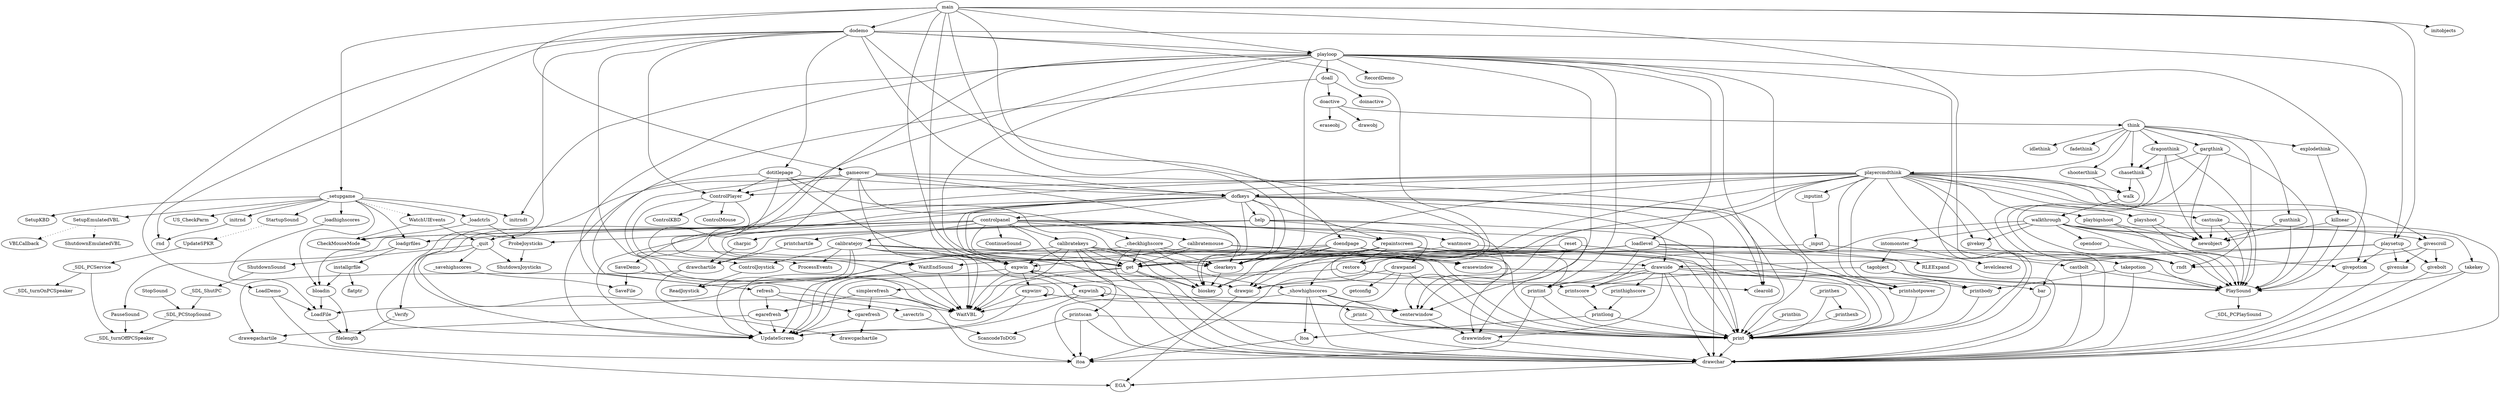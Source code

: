 digraph callgraph {
"CheckMouseMode" [];
"ContinueSound" [];
"ControlJoystick" [];
"ControlKBD" [];
"ControlMouse" [];
"ControlPlayer" [];
"EGA" [];
"LoadDemo" [];
"LoadFile" [];
"PauseSound" [];
"PlaySound" [];
"ProbeJoysticks" [];
"ProcessEvents" [];
"RLEExpand" [];
"ReadJoystick" [];
"RecordDemo" [];
"SaveDemo" [];
"SaveFile" [];
"ScancodeToDOS" [];
"SetupEmulatedVBL" [];
"SetupKBD" [];
"ShutdownEmulatedVBL" [];
"ShutdownJoysticks" [];
"ShutdownSound" [];
"StartupSound" [];
"StopSound" [];
"US_CheckParm" [];
"UpdateSPKR" [];
"UpdateScreen" [];
"VBLCallback" [];
"WaitEndSound" [];
"WaitVBL" [];
"WatchUIEvents" [];
"_SDL_PCPlaySound" [];
"_SDL_PCService" [];
"_SDL_PCStopSound" [];
"_SDL_ShutPC" [];
"_SDL_turnOffPCSpeaker" [];
"_SDL_turnOnPCSpeaker" [];
"_Verify" [];
"_checkhighscore" [];
"_input" [];
"_inputint" [];
"_loadctrls" [];
"_loadhighscores" [];
"_printbin" [];
"_printc" [];
"_printhex" [];
"_printhexb" [];
"_quit" [];
"_savectrls" [];
"_savehighscores" [];
"_setupgame" [];
"_showhighscores" [];
"bar" [];
"bioskey" [];
"bloadin" [];
"calibratejoy" [];
"calibratekeys" [];
"calibratemouse" [];
"castbolt" [];
"castnuke" [];
"centerwindow" [];
"cgarefresh" [];
"charpic" [];
"chasethink" [];
"clearkeys" [];
"clearold" [];
"controlpanel" [];
"doactive" [];
"doall" [];
"dodemo" [];
"doendpage" [];
"dofkeys" [];
"doinactive" [];
"dotitlepage" [];
"dragonthink" [];
"drawcgachartile" [];
"drawchar" [];
"drawchartile" [];
"drawegachartile" [];
"drawobj" [];
"drawpanel" [];
"drawpic" [];
"drawside" [];
"drawwindow" [];
"egarefresh" [];
"eraseobj" [];
"erasewindow" [];
"explodethink" [];
"expwin" [];
"expwinh" [];
"expwinv" [];
"fadethink" [];
"filelength" [];
"flatptr" [];
"gameover" [];
"gargthink" [];
"get" [];
"getconfig" [];
"givebolt" [];
"givekey" [];
"givenuke" [];
"givepotion" [];
"givescroll" [];
"gunthink" [];
"help" [];
"idlethink" [];
"initobjects" [];
"initrnd" [];
"initrndt" [];
"installgrfile" [];
"intomonster" [];
"itoa" [];
"killnear" [];
"levelcleared" [];
"loadgrfiles" [];
"loadlevel" [];
"ltoa" [];
"main" [];
"newobject" [];
"opendoor" [];
"playbigshoot" [];
"playercmdthink" [];
"playloop" [];
"playsetup" [];
"playshoot" [];
"print" [];
"printbody" [];
"printchartile" [];
"printhighscore" [];
"printint" [];
"printlong" [];
"printscan" [];
"printscore" [];
"printshotpower" [];
"refresh" [];
"repaintscreen" [];
"reset" [];
"restore" [];
"rnd" [];
"rndt" [];
"shooterthink" [];
"simplerefresh" [];
"tagobject" [];
"takekey" [];
"takepotion" [];
"think" [];
"walk" [];
"walkthrough" [];
"wantmore" [];
"ControlJoystick" -> "ReadJoystick" [style=solid];
"ControlPlayer" -> "ControlJoystick" [style=solid];
"ControlPlayer" -> "ControlKBD" [style=solid];
"ControlPlayer" -> "ControlMouse" [style=solid];
"ControlPlayer" -> "ProcessEvents" [style=solid];
"LoadDemo" -> "LoadFile" [style=solid];
"LoadDemo" -> "itoa" [style=solid];
"LoadFile" -> "filelength" [style=solid];
"PauseSound" -> "_SDL_turnOffPCSpeaker" [style=solid];
"PlaySound" -> "_SDL_PCPlaySound" [style=solid];
"ProbeJoysticks" -> "ShutdownJoysticks" [style=solid];
"SaveDemo" -> "SaveFile" [style=solid];
"SaveDemo" -> "itoa" [style=solid];
"SetupEmulatedVBL" -> "ShutdownEmulatedVBL" [style=dotted];
"SetupEmulatedVBL" -> "VBLCallback" [style=dotted];
"ShutdownSound" -> "_SDL_ShutPC" [style=solid];
"StartupSound" -> "UpdateSPKR" [style=dotted];
"StopSound" -> "_SDL_PCStopSound" [style=solid];
"UpdateSPKR" -> "_SDL_PCService" [style=solid];
"WaitEndSound" -> "UpdateScreen" [style=solid];
"WaitEndSound" -> "WaitVBL" [style=solid];
"WatchUIEvents" -> "CheckMouseMode" [style=solid];
"WatchUIEvents" -> "_quit" [style=solid];
"_SDL_PCService" -> "_SDL_turnOffPCSpeaker" [style=solid];
"_SDL_PCService" -> "_SDL_turnOnPCSpeaker" [style=solid];
"_SDL_PCStopSound" -> "_SDL_turnOffPCSpeaker" [style=solid];
"_SDL_ShutPC" -> "_SDL_PCStopSound" [style=solid];
"_Verify" -> "filelength" [style=solid];
"_checkhighscore" -> "PlaySound" [style=solid];
"_checkhighscore" -> "UpdateScreen" [style=solid];
"_checkhighscore" -> "_showhighscores" [style=solid];
"_checkhighscore" -> "clearkeys" [style=solid];
"_checkhighscore" -> "drawchar" [style=solid];
"_checkhighscore" -> "get" [style=solid];
"_input" -> "drawchar" [style=solid];
"_input" -> "get" [style=solid];
"_inputint" -> "_input" [style=solid];
"_loadctrls" -> "CheckMouseMode" [style=solid];
"_loadctrls" -> "ProbeJoysticks" [style=solid];
"_loadhighscores" -> "LoadFile" [style=solid];
"_printbin" -> "print" [style=solid];
"_printc" -> "print" [style=solid];
"_printhex" -> "_printhexb" [style=solid];
"_printhex" -> "print" [style=solid];
"_printhexb" -> "print" [style=solid];
"_quit" -> "ShutdownJoysticks" [style=solid];
"_quit" -> "ShutdownSound" [style=solid];
"_quit" -> "_savectrls" [style=solid];
"_quit" -> "_savehighscores" [style=solid];
"_savectrls" -> "ScancodeToDOS" [style=solid];
"_savehighscores" -> "SaveFile" [style=solid];
"_setupgame" -> "SetupEmulatedVBL" [style=solid];
"_setupgame" -> "SetupKBD" [style=solid];
"_setupgame" -> "StartupSound" [style=solid];
"_setupgame" -> "US_CheckParm" [style=solid];
"_setupgame" -> "WatchUIEvents" [style=dotted];
"_setupgame" -> "_loadctrls" [style=solid];
"_setupgame" -> "_loadhighscores" [style=solid];
"_setupgame" -> "bloadin" [style=solid];
"_setupgame" -> "initrnd" [style=solid];
"_setupgame" -> "initrndt" [style=solid];
"_setupgame" -> "loadgrfiles" [style=solid];
"_showhighscores" -> "_printc" [style=solid];
"_showhighscores" -> "centerwindow" [style=solid];
"_showhighscores" -> "drawchar" [style=solid];
"_showhighscores" -> "itoa" [style=solid];
"_showhighscores" -> "ltoa" [style=solid];
"_showhighscores" -> "print" [style=solid];
"bar" -> "drawchar" [style=solid];
"bloadin" -> "LoadFile" [style=solid];
"bloadin" -> "filelength" [style=solid];
"calibratejoy" -> "ControlJoystick" [style=solid];
"calibratejoy" -> "ProcessEvents" [style=solid];
"calibratejoy" -> "ReadJoystick" [style=solid];
"calibratejoy" -> "UpdateScreen" [style=solid];
"calibratejoy" -> "WaitVBL" [style=solid];
"calibratejoy" -> "clearkeys" [style=solid];
"calibratejoy" -> "drawchar" [style=solid];
"calibratejoy" -> "erasewindow" [style=solid];
"calibratejoy" -> "expwin" [style=solid];
"calibratejoy" -> "print" [style=solid];
"calibratekeys" -> "UpdateScreen" [style=solid];
"calibratekeys" -> "WaitVBL" [style=solid];
"calibratekeys" -> "bioskey" [style=solid];
"calibratekeys" -> "clearkeys" [style=solid];
"calibratekeys" -> "drawchar" [style=solid];
"calibratekeys" -> "erasewindow" [style=solid];
"calibratekeys" -> "expwin" [style=solid];
"calibratekeys" -> "get" [style=solid];
"calibratekeys" -> "print" [style=solid];
"calibratekeys" -> "printscan" [style=solid];
"calibratemouse" -> "erasewindow" [style=solid];
"calibratemouse" -> "expwin" [style=solid];
"calibratemouse" -> "get" [style=solid];
"calibratemouse" -> "print" [style=solid];
"castbolt" -> "PlaySound" [style=solid];
"castbolt" -> "drawchar" [style=solid];
"castnuke" -> "PlaySound" [style=solid];
"castnuke" -> "drawchar" [style=solid];
"castnuke" -> "newobject" [style=solid];
"centerwindow" -> "drawwindow" [style=solid];
"cgarefresh" -> "UpdateScreen" [style=solid];
"cgarefresh" -> "drawcgachartile" [style=solid];
"charpic" -> "drawchartile" [style=solid];
"chasethink" -> "rndt" [style=solid];
"chasethink" -> "walk" [style=solid];
"clearkeys" -> "bioskey" [style=solid];
"controlpanel" -> "CheckMouseMode" [style=solid];
"controlpanel" -> "ContinueSound" [style=solid];
"controlpanel" -> "PauseSound" [style=solid];
"controlpanel" -> "ProbeJoysticks" [style=solid];
"controlpanel" -> "calibratejoy" [style=solid];
"controlpanel" -> "calibratekeys" [style=solid];
"controlpanel" -> "calibratemouse" [style=solid];
"controlpanel" -> "clearkeys" [style=solid];
"controlpanel" -> "drawchar" [style=solid];
"controlpanel" -> "drawpanel" [style=solid];
"controlpanel" -> "drawwindow" [style=solid];
"controlpanel" -> "get" [style=solid];
"controlpanel" -> "loadgrfiles" [style=solid];
"controlpanel" -> "repaintscreen" [style=solid];
"doactive" -> "drawobj" [style=solid];
"doactive" -> "eraseobj" [style=solid];
"doactive" -> "think" [style=solid];
"doall" -> "doactive" [style=solid];
"doall" -> "doinactive" [style=solid];
"doall" -> "refresh" [style=solid];
"dodemo" -> "ControlPlayer" [style=solid];
"dodemo" -> "LoadDemo" [style=solid];
"dodemo" -> "UpdateScreen" [style=solid];
"dodemo" -> "WaitVBL" [style=solid];
"dodemo" -> "_showhighscores" [style=solid];
"dodemo" -> "bioskey" [style=solid];
"dodemo" -> "dofkeys" [style=solid];
"dodemo" -> "dotitlepage" [style=solid];
"dodemo" -> "playloop" [style=solid];
"dodemo" -> "playsetup" [style=solid];
"dodemo" -> "rnd" [style=solid];
"doendpage" -> "PlaySound" [style=solid];
"doendpage" -> "WaitEndSound" [style=solid];
"doendpage" -> "clearkeys" [style=solid];
"doendpage" -> "drawpic" [style=solid];
"doendpage" -> "drawwindow" [style=solid];
"doendpage" -> "get" [style=solid];
"doendpage" -> "print" [style=solid];
"dofkeys" -> "_Verify" [style=solid];
"dofkeys" -> "_quit" [style=solid];
"dofkeys" -> "bioskey" [style=solid];
"dofkeys" -> "clearkeys" [style=solid];
"dofkeys" -> "clearold" [style=solid];
"dofkeys" -> "controlpanel" [style=solid];
"dofkeys" -> "drawchar" [style=solid];
"dofkeys" -> "drawside" [style=solid];
"dofkeys" -> "expwin" [style=solid];
"dofkeys" -> "get" [style=solid];
"dofkeys" -> "help" [style=solid];
"dofkeys" -> "print" [style=solid];
"dofkeys" -> "repaintscreen" [style=solid];
"dotitlepage" -> "ControlPlayer" [style=solid];
"dotitlepage" -> "UpdateScreen" [style=solid];
"dotitlepage" -> "WaitVBL" [style=solid];
"dotitlepage" -> "bioskey" [style=solid];
"dotitlepage" -> "dofkeys" [style=solid];
"dotitlepage" -> "drawpic" [style=solid];
"dragonthink" -> "PlaySound" [style=solid];
"dragonthink" -> "chasethink" [style=solid];
"dragonthink" -> "newobject" [style=solid];
"dragonthink" -> "rndt" [style=solid];
"drawchar" -> "EGA" [style=solid];
"drawchartile" -> "drawcgachartile" [style=solid];
"drawchartile" -> "drawegachartile" [style=solid];
"drawegachartile" -> "EGA" [style=solid];
"drawpanel" -> "drawchar" [style=solid];
"drawpanel" -> "drawpic" [style=solid];
"drawpanel" -> "getconfig" [style=solid];
"drawpanel" -> "print" [style=solid];
"drawpic" -> "EGA" [style=solid];
"drawside" -> "drawchar" [style=solid];
"drawside" -> "drawpic" [style=solid];
"drawside" -> "drawwindow" [style=solid];
"drawside" -> "print" [style=solid];
"drawside" -> "printbody" [style=solid];
"drawside" -> "printhighscore" [style=solid];
"drawside" -> "printint" [style=solid];
"drawside" -> "printscore" [style=solid];
"drawside" -> "printshotpower" [style=solid];
"drawwindow" -> "drawchar" [style=solid];
"egarefresh" -> "UpdateScreen" [style=solid];
"egarefresh" -> "drawegachartile" [style=solid];
"erasewindow" -> "bar" [style=solid];
"explodethink" -> "killnear" [style=solid];
"expwin" -> "UpdateScreen" [style=solid];
"expwin" -> "WaitVBL" [style=solid];
"expwin" -> "centerwindow" [style=solid];
"expwin" -> "expwin" [style=solid];
"expwin" -> "expwinh" [style=solid];
"expwin" -> "expwinv" [style=solid];
"expwinh" -> "UpdateScreen" [style=solid];
"expwinh" -> "WaitVBL" [style=solid];
"expwinh" -> "centerwindow" [style=solid];
"expwinh" -> "expwinh" [style=solid];
"expwinv" -> "UpdateScreen" [style=solid];
"expwinv" -> "WaitVBL" [style=solid];
"expwinv" -> "centerwindow" [style=solid];
"expwinv" -> "expwinv" [style=solid];
"gameover" -> "ControlPlayer" [style=solid];
"gameover" -> "UpdateScreen" [style=solid];
"gameover" -> "WaitEndSound" [style=solid];
"gameover" -> "WaitVBL" [style=solid];
"gameover" -> "_checkhighscore" [style=solid];
"gameover" -> "bioskey" [style=solid];
"gameover" -> "dofkeys" [style=solid];
"gameover" -> "expwin" [style=solid];
"gameover" -> "print" [style=solid];
"gargthink" -> "PlaySound" [style=solid];
"gargthink" -> "chasethink" [style=solid];
"gargthink" -> "newobject" [style=solid];
"gargthink" -> "rndt" [style=solid];
"get" -> "UpdateScreen" [style=solid];
"get" -> "WaitVBL" [style=solid];
"get" -> "bioskey" [style=solid];
"get" -> "drawchar" [style=solid];
"givebolt" -> "drawchar" [style=solid];
"givekey" -> "drawchar" [style=solid];
"givenuke" -> "drawchar" [style=solid];
"givepotion" -> "drawchar" [style=solid];
"givescroll" -> "givebolt" [style=solid];
"givescroll" -> "givenuke" [style=solid];
"givescroll" -> "rndt" [style=solid];
"gunthink" -> "PlaySound" [style=solid];
"gunthink" -> "newobject" [style=solid];
"help" -> "centerwindow" [style=solid];
"help" -> "charpic" [style=solid];
"help" -> "drawchartile" [style=solid];
"help" -> "print" [style=solid];
"help" -> "printchartile" [style=solid];
"help" -> "wantmore" [style=solid];
"initrnd" -> "rnd" [style=solid];
"installgrfile" -> "bloadin" [style=solid];
"installgrfile" -> "flatptr" [style=solid];
"intomonster" -> "levelcleared" [style=solid];
"intomonster" -> "tagobject" [style=solid];
"killnear" -> "PlaySound" [style=solid];
"killnear" -> "newobject" [style=solid];
"loadgrfiles" -> "bloadin" [style=solid];
"loadgrfiles" -> "installgrfile" [style=solid];
"loadlevel" -> "LoadFile" [style=solid];
"loadlevel" -> "RLEExpand" [style=solid];
"loadlevel" -> "itoa" [style=solid];
"loadlevel" -> "print" [style=solid];
"loadlevel" -> "printint" [style=solid];
"loadlevel" -> "restore" [style=solid];
"loadlevel" -> "rndt" [style=solid];
"ltoa" -> "itoa" [style=solid];
"main" -> "_setupgame" [style=solid];
"main" -> "clearkeys" [style=solid];
"main" -> "dodemo" [style=solid];
"main" -> "doendpage" [style=solid];
"main" -> "expwin" [style=solid];
"main" -> "gameover" [style=solid];
"main" -> "get" [style=solid];
"main" -> "initobjects" [style=solid];
"main" -> "playloop" [style=solid];
"main" -> "playsetup" [style=solid];
"main" -> "print" [style=solid];
"opendoor" -> "PlaySound" [style=solid];
"playbigshoot" -> "PlaySound" [style=solid];
"playbigshoot" -> "newobject" [style=solid];
"playercmdthink" -> "ControlPlayer" [style=solid];
"playercmdthink" -> "PlaySound" [style=solid];
"playercmdthink" -> "UpdateScreen" [style=solid];
"playercmdthink" -> "WaitVBL" [style=solid];
"playercmdthink" -> "_inputint" [style=solid];
"playercmdthink" -> "bioskey" [style=solid];
"playercmdthink" -> "castbolt" [style=solid];
"playercmdthink" -> "castnuke" [style=solid];
"playercmdthink" -> "centerwindow" [style=solid];
"playercmdthink" -> "clearkeys" [style=solid];
"playercmdthink" -> "dofkeys" [style=solid];
"playercmdthink" -> "givekey" [style=solid];
"playercmdthink" -> "givepotion" [style=solid];
"playercmdthink" -> "givescroll" [style=solid];
"playercmdthink" -> "playbigshoot" [style=solid];
"playercmdthink" -> "playshoot" [style=solid];
"playercmdthink" -> "print" [style=solid];
"playercmdthink" -> "printshotpower" [style=solid];
"playercmdthink" -> "restore" [style=solid];
"playercmdthink" -> "takepotion" [style=solid];
"playercmdthink" -> "walk" [style=solid];
"playloop" -> "PlaySound" [style=solid];
"playloop" -> "RecordDemo" [style=solid];
"playloop" -> "SaveDemo" [style=solid];
"playloop" -> "WaitEndSound" [style=solid];
"playloop" -> "centerwindow" [style=solid];
"playloop" -> "clearkeys" [style=solid];
"playloop" -> "clearold" [style=solid];
"playloop" -> "doall" [style=solid];
"playloop" -> "get" [style=solid];
"playloop" -> "initrndt" [style=solid];
"playloop" -> "loadlevel" [style=solid];
"playloop" -> "print" [style=solid];
"playloop" -> "printint" [style=solid];
"playloop" -> "printshotpower" [style=solid];
"playloop" -> "refresh" [style=solid];
"playsetup" -> "bar" [style=solid];
"playsetup" -> "drawside" [style=solid];
"playsetup" -> "givebolt" [style=solid];
"playsetup" -> "givenuke" [style=solid];
"playsetup" -> "givepotion" [style=solid];
"playshoot" -> "PlaySound" [style=solid];
"playshoot" -> "newobject" [style=solid];
"print" -> "drawchar" [style=solid];
"printbody" -> "print" [style=solid];
"printchartile" -> "drawchartile" [style=solid];
"printhighscore" -> "printlong" [style=solid];
"printint" -> "itoa" [style=solid];
"printint" -> "print" [style=solid];
"printlong" -> "ltoa" [style=solid];
"printlong" -> "print" [style=solid];
"printscan" -> "ScancodeToDOS" [style=solid];
"printscan" -> "drawchar" [style=solid];
"printscan" -> "itoa" [style=solid];
"printscan" -> "print" [style=solid];
"printscore" -> "printlong" [style=solid];
"printshotpower" -> "print" [style=solid];
"refresh" -> "WaitVBL" [style=solid];
"refresh" -> "cgarefresh" [style=solid];
"refresh" -> "egarefresh" [style=solid];
"repaintscreen" -> "clearkeys" [style=solid];
"repaintscreen" -> "drawpic" [style=solid];
"repaintscreen" -> "drawside" [style=solid];
"repaintscreen" -> "get" [style=solid];
"repaintscreen" -> "print" [style=solid];
"repaintscreen" -> "printint" [style=solid];
"repaintscreen" -> "printscore" [style=solid];
"repaintscreen" -> "restore" [style=solid];
"reset" -> "centerwindow" [style=solid];
"reset" -> "get" [style=solid];
"reset" -> "print" [style=solid];
"restore" -> "clearold" [style=solid];
"restore" -> "simplerefresh" [style=solid];
"shooterthink" -> "walk" [style=solid];
"simplerefresh" -> "WaitVBL" [style=solid];
"simplerefresh" -> "cgarefresh" [style=solid];
"simplerefresh" -> "egarefresh" [style=solid];
"tagobject" -> "PlaySound" [style=solid];
"tagobject" -> "printbody" [style=solid];
"tagobject" -> "printscore" [style=solid];
"takekey" -> "PlaySound" [style=solid];
"takekey" -> "drawchar" [style=solid];
"takepotion" -> "PlaySound" [style=solid];
"takepotion" -> "drawchar" [style=solid];
"takepotion" -> "printbody" [style=solid];
"think" -> "chasethink" [style=solid];
"think" -> "dragonthink" [style=solid];
"think" -> "explodethink" [style=solid];
"think" -> "fadethink" [style=solid];
"think" -> "gargthink" [style=solid];
"think" -> "gunthink" [style=solid];
"think" -> "idlethink" [style=solid];
"think" -> "playercmdthink" [style=solid];
"think" -> "rndt" [style=solid];
"think" -> "shooterthink" [style=solid];
"walk" -> "walkthrough" [style=solid];
"walkthrough" -> "PlaySound" [style=solid];
"walkthrough" -> "givekey" [style=solid];
"walkthrough" -> "givepotion" [style=solid];
"walkthrough" -> "givescroll" [style=solid];
"walkthrough" -> "intomonster" [style=solid];
"walkthrough" -> "newobject" [style=solid];
"walkthrough" -> "opendoor" [style=solid];
"walkthrough" -> "printscore" [style=solid];
"walkthrough" -> "takekey" [style=solid];
"wantmore" -> "get" [style=solid];
"wantmore" -> "print" [style=solid];
}
